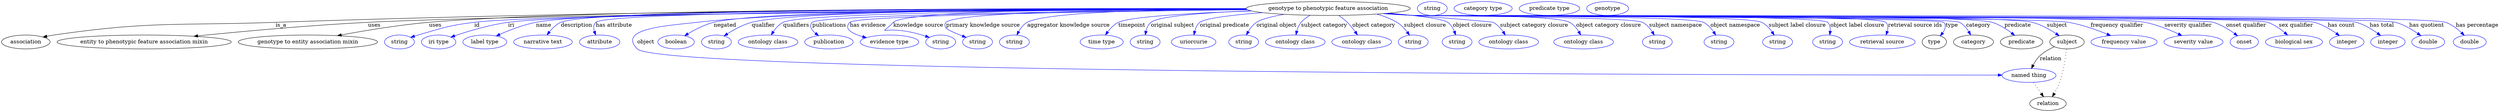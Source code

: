 digraph {
	graph [bb="0,0,6432.4,283"];
	node [label="\N"];
	"genotype to phenotypic feature association"	[height=0.5,
		label="genotype to phenotypic feature association",
		pos="3417.4,265",
		width=5.8675];
	association	[height=0.5,
		pos="62.394,178",
		width=1.7332];
	"genotype to phenotypic feature association" -> association	[label=is_a,
		lp="720.39,221.5",
		pos="e,106.71,190.74 3206,264.49 2749.5,264.83 1637.5,261.85 706.39,229 451.91,220.02 386.38,232.73 134.39,196 128.61,195.16 122.61,194.08 \
116.66,192.87"];
	"entity to phenotypic feature association mixin"	[height=0.5,
		pos="367.39,178",
		width=6.2286];
	"genotype to phenotypic feature association" -> "entity to phenotypic feature association mixin"	[label=uses,
		lp="960.89,221.5",
		pos="e,495.55,192.78 3207.4,262.98 2693.3,260.18 1381.9,251.03 944.39,229 794.12,221.44 622.38,205.63 505.62,193.8"];
	"genotype to entity association mixin"	[height=0.5,
		pos="789.39,178",
		width=4.9829];
	"genotype to phenotypic feature association" -> "genotype to entity association mixin"	[label=uses,
		lp="1117.9,221.5",
		pos="e,865.62,194.36 3206.2,264.7 2714.8,265.68 1506.1,264.3 1101.4,229 1024.6,222.31 938.21,207.91 875.82,196.28"];
	id	[color=blue,
		height=0.5,
		label=string,
		pos="1025.4,178",
		width=1.0652];
	"genotype to phenotypic feature association" -> id	[color=blue,
		label=id,
		lp="1225.4,221.5",
		pos="e,1054.4,189.89 3206.9,263.14 2694.9,260.69 1411.8,252.3 1218.4,229 1152.8,221.1 1136.9,214.4 1073.4,196 1070.3,195.1 1067.1,194.11 \
1063.9,193.08",
		style=solid];
	iri	[color=blue,
		height=0.5,
		label="iri type",
		pos="1126.4,178",
		width=1.2277];
	"genotype to phenotypic feature association" -> iri	[color=blue,
		label=iri,
		lp="1313.4,221.5",
		pos="e,1158.2,190.72 3207,263.37 2709.8,261.48 1489.8,254.3 1305.4,229 1257.2,222.38 1203.6,206.21 1167.8,194.04",
		style=solid];
	name	[color=blue,
		height=0.5,
		label="label type",
		pos="1245.4,178",
		width=1.5707];
	"genotype to phenotypic feature association" -> name	[color=blue,
		label=name,
		lp="1396.4,221.5",
		pos="e,1274.4,193.46 3205.8,264.52 2719.8,265.11 1552,262.93 1376.4,229 1344.1,222.75 1309.3,209.16 1283.8,197.72",
		style=solid];
	description	[color=blue,
		height=0.5,
		label="narrative text",
		pos="1395.4,178",
		width=2.0943];
	"genotype to phenotypic feature association" -> description	[color=blue,
		label=description,
		lp="1480.9,221.5",
		pos="e,1405.6,196.32 3208,262.48 2707.5,258.56 1480.1,247.13 1440.4,229 1428.9,223.75 1419.1,214 1411.6,204.49",
		style=solid];
	"has attribute"	[color=blue,
		height=0.5,
		label=attribute,
		pos="1540.4,178",
		width=1.4443];
	"genotype to phenotypic feature association" -> "has attribute"	[color=blue,
		label="has attribute",
		lp="1577.4,221.5",
		pos="e,1530.3,196 3206.2,263.93 2719.7,263.25 1559.4,258.55 1530.4,229 1524.3,222.82 1524.4,214.08 1526.7,205.62",
		style=solid];
	object	[color=blue,
		height=0.5,
		label="named thing",
		pos="5223.4,91",
		width=1.9318];
	"genotype to phenotypic feature association" -> object	[color=blue,
		label=object,
		lp="1659.4,178",
		pos="e,5153.9,91.98 3206.1,264.43 2830,264.36 2058.8,260.24 1791.4,229 1716.9,220.3 1584.9,213.53 1637.4,160 1700.9,95.254 4621.4,92.038 \
5143.8,91.981",
		style=solid];
	negated	[color=blue,
		height=0.5,
		label=boolean,
		pos="1737.4,178",
		width=1.2999];
	"genotype to phenotypic feature association" -> negated	[color=blue,
		label=negated,
		lp="1862.4,221.5",
		pos="e,1759.1,194.02 3206,264.67 2805.1,265.16 1962.6,262.14 1833.4,229 1810.1,223.04 1786.2,210.57 1768,199.59",
		style=solid];
	qualifier	[color=blue,
		height=0.5,
		label=string,
		pos="1840.4,178",
		width=1.0652];
	"genotype to phenotypic feature association" -> qualifier	[color=blue,
		label=qualifier,
		lp="1961.4,221.5",
		pos="e,1860.1,193.52 3206.1,264.57 2825.1,264.78 2050.8,261.16 1931.4,229 1908.9,222.93 1885.9,210.22 1868.6,199.13",
		style=solid];
	qualifiers	[color=blue,
		height=0.5,
		label="ontology class",
		pos="1973.4,178",
		width=2.1304];
	"genotype to phenotypic feature association" -> qualifiers	[color=blue,
		label=qualifiers,
		lp="2045.9,221.5",
		pos="e,1981.7,196.22 3206.9,263.47 2827.9,261.85 2064.7,255.33 2012.4,229 2002,223.75 1993.5,214.26 1987.1,204.95",
		style=solid];
	publications	[color=blue,
		height=0.5,
		label=publication,
		pos="2130.4,178",
		width=1.7332];
	"genotype to phenotypic feature association" -> publications	[color=blue,
		label=publications,
		lp="2131.4,221.5",
		pos="e,2103.7,194.31 3208.5,262.21 2839,258.53 2106.7,248.77 2087.4,229 2078.7,220.02 2085.2,209.59 2095.7,200.57",
		style=solid];
	"has evidence"	[color=blue,
		height=0.5,
		label="evidence type",
		pos="2286.4,178",
		width=2.0943];
	"genotype to phenotypic feature association" -> "has evidence"	[color=blue,
		label="has evidence",
		lp="2230.9,221.5",
		pos="e,2227.1,189.16 3209.4,261.76 2862.6,257.52 2202,247.1 2184.4,229 2167.8,211.92 2189.6,199.83 2217.2,191.82",
		style=solid];
	"knowledge source"	[color=blue,
		height=0.5,
		label=string,
		pos="2418.4,178",
		width=1.0652];
	"genotype to phenotypic feature association" -> "knowledge source"	[color=blue,
		label="knowledge source",
		lp="2360.9,221.5",
		pos="e,2389.4,189.82 3206.1,264.88 2890,265.15 2327.5,261.07 2296.4,229 2255,186.34 2265.6,227.22 2370.4,196 2373.5,195.08 2376.7,194.07 \
2379.9,193.03",
		style=solid];
	"primary knowledge source"	[color=blue,
		height=0.5,
		label=string,
		pos="2513.4,178",
		width=1.0652];
	"genotype to phenotypic feature association" -> "primary knowledge source"	[color=blue,
		label="primary knowledge source",
		lp="2527.4,221.5",
		pos="e,2484,189.9 3206.5,263.86 2925,262.62 2458.8,256.41 2432.4,229 2427.8,224.2 2428.7,219.57 2432.4,214 2435.1,209.93 2455.1,201.26 \
2474.5,193.57",
		style=solid];
	"aggregator knowledge source"	[color=blue,
		height=0.5,
		label=string,
		pos="2608.4,178",
		width=1.0652];
	"genotype to phenotypic feature association" -> "aggregator knowledge source"	[color=blue,
		label="aggregator knowledge source",
		lp="2747.9,221.5",
		pos="e,2614.8,196.07 3205.9,264.25 2993,262.95 2689.4,256.23 2641.4,229 2631.9,223.61 2624.6,214.23 2619.4,205.04",
		style=solid];
	timepoint	[color=blue,
		height=0.5,
		label="time type",
		pos="2833.4,178",
		width=1.5346];
	"genotype to phenotypic feature association" -> timepoint	[color=blue,
		label=timepoint,
		lp="2911.4,221.5",
		pos="e,2843,196.09 3219.5,258.62 3077.9,253.51 2907.1,244.29 2876.4,229 2865.4,223.52 2856.1,213.87 2849,204.49",
		style=solid];
	"original subject"	[color=blue,
		height=0.5,
		label=string,
		pos="2945.4,178",
		width=1.0652];
	"genotype to phenotypic feature association" -> "original subject"	[color=blue,
		label="original subject",
		lp="3016.4,221.5",
		pos="e,2945.8,196.08 3217.8,259.07 3104.5,254.46 2981.1,245.66 2960.4,229 2953.4,223.36 2949.6,214.59 2947.5,205.95",
		style=solid];
	"original predicate"	[color=blue,
		height=0.5,
		label=uriorcurie,
		pos="3070.4,178",
		width=1.5887];
	"genotype to phenotypic feature association" -> "original predicate"	[color=blue,
		label="original predicate",
		lp="3149.9,221.5",
		pos="e,3071.2,196.02 3248.2,254.16 3173.7,248.35 3099.9,239.97 3086.4,229 3079.4,223.29 3075.4,214.5 3073.2,205.87",
		style=solid];
	"original object"	[color=blue,
		height=0.5,
		label=string,
		pos="3199.4,178",
		width=1.0652];
	"genotype to phenotypic feature association" -> "original object"	[color=blue,
		label="original object",
		lp="3283.9,221.5",
		pos="e,3206.3,196.01 3303.3,249.74 3272.9,244.34 3245,237.42 3232.4,229 3223.5,223.1 3216.5,213.92 3211.2,205.02",
		style=solid];
	"subject category"	[color=blue,
		height=0.5,
		label="ontology class",
		pos="3332.4,178",
		width=2.1304];
	"genotype to phenotypic feature association" -> "subject category"	[color=blue,
		label="subject category",
		lp="3406.9,221.5",
		pos="e,3334.1,196.38 3370.7,247.35 3362,242.53 3353.7,236.49 3347.4,229 3342,222.56 3338.5,214.22 3336.3,206.2",
		style=solid];
	"object category"	[color=blue,
		height=0.5,
		label="ontology class",
		pos="3503.4,178",
		width=2.1304];
	"genotype to phenotypic feature association" -> "object category"	[color=blue,
		label="object category",
		lp="3534.9,221.5",
		pos="e,3492.6,196.26 3444.3,247.08 3451.8,241.74 3459.8,235.52 3466.4,229 3473.8,221.69 3480.9,212.79 3486.9,204.54",
		style=solid];
	"subject closure"	[color=blue,
		height=0.5,
		label=string,
		pos="3636.4,178",
		width=1.0652];
	"genotype to phenotypic feature association" -> "subject closure"	[color=blue,
		label="subject closure",
		lp="3666.9,221.5",
		pos="e,3626.8,195.52 3542.3,250.42 3560.5,245.33 3578.5,238.4 3594.4,229 3604.9,222.82 3613.9,213.05 3620.9,203.78",
		style=solid];
	"object closure"	[color=blue,
		height=0.5,
		label=string,
		pos="3749.4,178",
		width=1.0652];
	"genotype to phenotypic feature association" -> "object closure"	[color=blue,
		label="object closure",
		lp="3788.4,221.5",
		pos="e,3745.7,196.17 3573.8,252.86 3643.2,246.7 3712.2,238.4 3725.4,229 3733.3,223.4 3738.6,214.52 3742.3,205.79",
		style=solid];
	"subject category closure"	[color=blue,
		height=0.5,
		label="ontology class",
		pos="3882.4,178",
		width=2.1304];
	"genotype to phenotypic feature association" -> "subject category closure"	[color=blue,
		label="subject category closure",
		lp="3947.9,221.5",
		pos="e,3873.7,195.99 3567.5,252.32 3688.6,242.8 3839.3,230.66 3842.4,229 3852.8,223.46 3861.5,213.92 3868,204.65",
		style=solid];
	"object category closure"	[color=blue,
		height=0.5,
		label="ontology class",
		pos="4075.4,178",
		width=2.1304];
	"genotype to phenotypic feature association" -> "object category closure"	[color=blue,
		label="object category closure",
		lp="4139.9,221.5",
		pos="e,4068,196.11 3564.2,252.05 3588.9,250.22 3614.4,248.46 3638.4,247 3682.9,244.29 4000.2,250.22 4039.4,229 4049.4,223.6 4057.3,214.09 \
4063.1,204.8",
		style=solid];
	"subject namespace"	[color=blue,
		height=0.5,
		label=string,
		pos="4265.4,178",
		width=1.0652];
	"genotype to phenotypic feature association" -> "subject namespace"	[color=blue,
		label="subject namespace",
		lp="4312.4,221.5",
		pos="e,4257.7,195.7 3562.4,251.89 3587.7,250.04 3613.8,248.32 3638.4,247 3671.1,245.24 4198.3,243.99 4227.4,229 4237.8,223.63 4246.2,\
213.94 4252.4,204.51",
		style=solid];
	"object namespace"	[color=blue,
		height=0.5,
		label=string,
		pos="4424.4,178",
		width=1.0652];
	"genotype to phenotypic feature association" -> "object namespace"	[color=blue,
		label="object namespace",
		lp="4466.4,221.5",
		pos="e,4416.1,195.74 3561.5,251.82 3587.1,249.96 3613.5,248.26 3638.4,247 3679.8,244.91 4347.2,247.41 4384.4,229 4395.2,223.63 4404.1,\
213.81 4410.7,204.28",
		style=solid];
	"subject label closure"	[color=blue,
		height=0.5,
		label=string,
		pos="4575.4,178",
		width=1.0652];
	"genotype to phenotypic feature association" -> "subject label closure"	[color=blue,
		label="subject label closure",
		lp="4626.4,221.5",
		pos="e,4566.8,195.77 3560.9,251.77 3586.7,249.92 3613.3,248.22 3638.4,247 3688.1,244.59 4489.6,250.75 4534.4,229 4545.4,223.67 4554.4,\
213.85 4561.2,204.31",
		style=solid];
	"object label closure"	[color=blue,
		height=0.5,
		label=string,
		pos="4704.4,178",
		width=1.0652];
	"genotype to phenotypic feature association" -> "object label closure"	[color=blue,
		label="object label closure",
		lp="4780.9,221.5",
		pos="e,4709.9,196.11 3560.6,251.73 3586.5,249.87 3613.2,248.18 3638.4,247 3668,245.61 4683.6,250.12 4704.4,229 4710.3,223.02 4711.7,214.42 \
4711.2,206.04",
		style=solid];
	"retrieval source ids"	[color=blue,
		height=0.5,
		label="retrieval source",
		pos="4845.4,178",
		width=2.347];
	"genotype to phenotypic feature association" -> "retrieval source ids"	[color=blue,
		label="retrieval source ids",
		lp="4929.9,221.5",
		pos="e,4855,196.03 3560.3,251.71 3586.2,249.84 3613.1,248.16 3638.4,247 3672.1,245.45 4830.7,253.06 4854.4,229 4860.4,222.86 4860.6,214.12 \
4858.4,205.66",
		style=solid];
	type	[height=0.5,
		pos="4979.4,178",
		width=0.86659];
	"genotype to phenotypic feature association" -> type	[color=blue,
		label=type,
		lp="5024.4,221.5",
		pos="e,4994.7,193.67 3560,251.69 3586,249.83 3613,248.14 3638.4,247 3657.3,246.15 4990.1,242.49 5003.4,229 5010.9,221.37 5007.4,210.91 \
5000.9,201.53",
		style=solid];
	category	[height=0.5,
		pos="5080.4,178",
		width=1.4263];
	"genotype to phenotypic feature association" -> category	[color=blue,
		label=category,
		lp="5092.9,221.5",
		pos="e,5073.1,196.24 3560,251.69 3586,249.82 3613,248.14 3638.4,247 3677.4,245.25 5009.7,247.03 5044.4,229 5054.5,223.76 5062.4,214.28 \
5068.2,204.97",
		style=solid];
	predicate	[height=0.5,
		pos="5204.4,178",
		width=1.5165];
	"genotype to phenotypic feature association" -> predicate	[color=blue,
		label=predicate,
		lp="5194.4,221.5",
		pos="e,5186.6,195.02 3559.7,251.69 3585.8,249.82 3612.9,248.13 3638.4,247 3721.1,243.32 5049.2,253.23 5128.4,229 5146.7,223.41 5164.6,\
211.95 5178.5,201.41",
		style=solid];
	subject	[height=0.5,
		pos="5321.4,178",
		width=1.2277];
	"genotype to phenotypic feature association" -> subject	[color=blue,
		label=subject,
		lp="5295.4,221.5",
		pos="e,5301.5,194.08 3559.7,251.68 3585.8,249.8 3612.9,248.12 3638.4,247 3726.9,243.1 5146.8,251.9 5232.4,229 5254.1,223.2 5276.1,210.91 \
5292.8,199.97",
		style=solid];
	"frequency qualifier"	[color=blue,
		height=0.5,
		label="frequency value",
		pos="5468.4,178",
		width=2.3651];
	"genotype to phenotypic feature association" -> "frequency qualifier"	[color=blue,
		label="frequency qualifier",
		lp="5450.4,221.5",
		pos="e,5434,194.6 3559.7,251.66 3585.8,249.79 3612.9,248.11 3638.4,247 3732,242.9 5233.1,245.18 5325.4,229 5359.7,222.99 5396.8,209.82 \
5424.6,198.51",
		style=solid];
	"severity qualifier"	[color=blue,
		height=0.5,
		label="severity value",
		pos="5647.4,178",
		width=2.1123];
	"genotype to phenotypic feature association" -> "severity qualifier"	[color=blue,
		label="severity qualifier",
		lp="5633.4,221.5",
		pos="e,5617.5,194.61 3559.4,251.66 3585.6,249.78 3612.8,248.1 3638.4,247 3743,242.48 5419.7,249.28 5522.4,229 5552.4,223.08 5584.3,210.18 \
5608.4,198.97",
		style=solid];
	"onset qualifier"	[color=blue,
		height=0.5,
		label=onset,
		pos="5777.4,178",
		width=1.011];
	"genotype to phenotypic feature association" -> "onset qualifier"	[color=blue,
		label="onset qualifier",
		lp="5782.9,221.5",
		pos="e,5760,194.08 3559.4,251.64 3585.6,249.77 3612.8,248.09 3638.4,247 3695.6,244.55 5643.5,245.17 5698.4,229 5717.9,223.25 5737.3,211.14 \
5751.9,200.27",
		style=solid];
	"sex qualifier"	[color=blue,
		height=0.5,
		label="biological sex",
		pos="5905.4,178",
		width=2.0401];
	"genotype to phenotypic feature association" -> "sex qualifier"	[color=blue,
		label="sex qualifier",
		lp="5911.4,221.5",
		pos="e,5889.3,195.76 3559.4,251.63 3585.6,249.76 3612.8,248.09 3638.4,247 3699.5,244.4 5780.5,248.49 5838.4,229 5854.4,223.62 5869.7,\
212.83 5881.6,202.64",
		style=solid];
	"has count"	[color=blue,
		height=0.5,
		label=integer,
		pos="6041.4,178",
		width=1.2277];
	"genotype to phenotypic feature association" -> "has count"	[color=blue,
		label="has count",
		lp="6028.4,221.5",
		pos="e,6022.6,194.58 3559.1,251.64 3585.4,249.76 3612.7,248.09 3638.4,247 3702.8,244.28 5897.4,246.67 5959.4,229 5979.2,223.35 5999,211.48 \
6014.2,200.72",
		style=solid];
	"has total"	[color=blue,
		height=0.5,
		label=integer,
		pos="6147.4,178",
		width=1.2277];
	"genotype to phenotypic feature association" -> "has total"	[color=blue,
		label="has total",
		lp="6131.9,221.5",
		pos="e,6129.1,194.57 3559.1,251.64 3585.4,249.75 3612.7,248.08 3638.4,247 3705.8,244.16 6002.6,247.84 6067.4,229 6086.9,223.34 6106.2,\
211.47 6121,200.72",
		style=solid];
	"has quotient"	[color=blue,
		height=0.5,
		label=double,
		pos="6251.4,178",
		width=1.1735];
	"genotype to phenotypic feature association" -> "has quotient"	[color=blue,
		label="has quotient",
		lp="6247.4,221.5",
		pos="e,6232.4,194.34 3559.1,251.63 3585.4,249.75 3612.7,248.08 3638.4,247 3708.6,244.05 6099.7,247.87 6167.4,229 6187.9,223.27 6208.6,\
211.11 6224.2,200.21",
		style=solid];
	"has percentage"	[color=blue,
		height=0.5,
		label=double,
		pos="6358.4,178",
		width=1.1735];
	"genotype to phenotypic feature association" -> "has percentage"	[color=blue,
		label="has percentage",
		lp="6377.4,221.5",
		pos="e,6344.4,195 3559.1,251.62 3585.4,249.74 3612.7,248.07 3638.4,247 3712.2,243.92 6226.9,253.81 6296.4,229 6311.7,223.54 6326,212.56 \
6337,202.28",
		style=solid];
	relation	[height=0.5,
		pos="5272.4,18",
		width=1.2999];
	object -> relation	[pos="e,5260.9,35.705 5235,73.174 5241,64.509 5248.4,53.768 5255,44.141",
		style=dotted];
	association_type	[color=blue,
		height=0.5,
		label=string,
		pos="3685.4,265",
		width=1.0652];
	association_category	[color=blue,
		height=0.5,
		label="category type",
		pos="3816.4,265",
		width=2.0762];
	"genotype to phenotypic feature association_predicate"	[color=blue,
		height=0.5,
		label="predicate type",
		pos="3987.4,265",
		width=2.1665];
	subject -> object	[label=relation,
		lp="5279.4,134.5",
		pos="e,5229.8,108.97 5288.9,165.59 5276.1,159.94 5262,152.13 5251.4,142 5244.4,135.31 5238.7,126.48 5234.3,118.1"];
	subject -> relation	[pos="e,5283.6,35.828 5320,159.99 5317.9,139.02 5313,102.55 5302.4,73 5298.9,63.258 5293.8,53.189 5288.8,44.423",
		style=dotted];
	"genotype to phenotypic feature association_subject"	[color=blue,
		height=0.5,
		label=genotype,
		pos="4137.4,265",
		width=1.4985];
}
